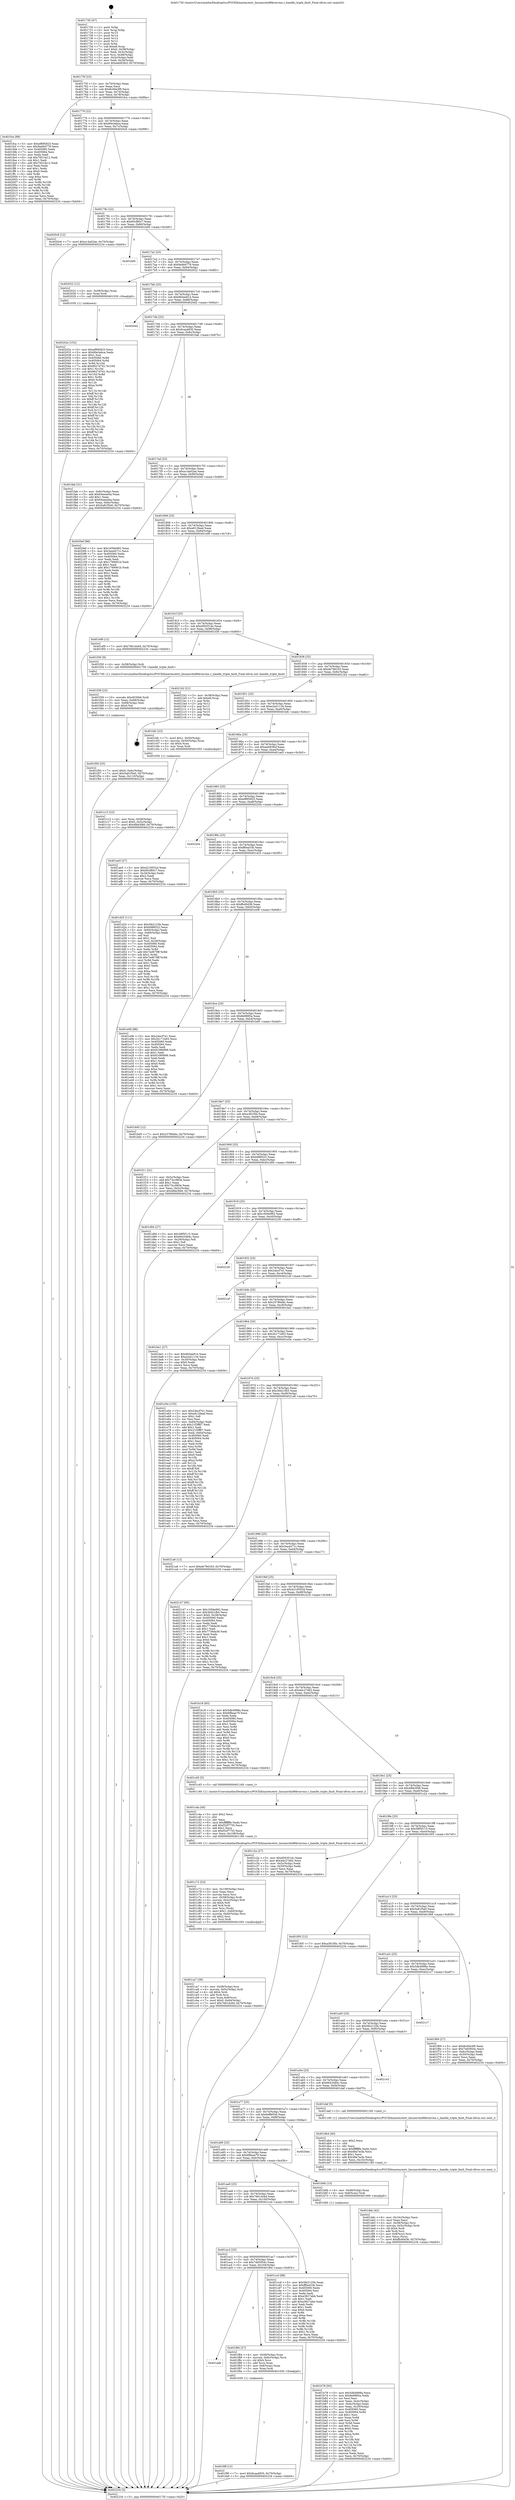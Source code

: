digraph "0x401730" {
  label = "0x401730 (/mnt/c/Users/mathe/Desktop/tcc/POCII/binaries/extr_linuxarchx86kvmvmx.c_handle_triple_fault_Final-ollvm.out::main(0))"
  labelloc = "t"
  node[shape=record]

  Entry [label="",width=0.3,height=0.3,shape=circle,fillcolor=black,style=filled]
  "0x40175f" [label="{
     0x40175f [23]\l
     | [instrs]\l
     &nbsp;&nbsp;0x40175f \<+3\>: mov -0x70(%rbp),%eax\l
     &nbsp;&nbsp;0x401762 \<+2\>: mov %eax,%ecx\l
     &nbsp;&nbsp;0x401764 \<+6\>: sub $0x8c00e3f9,%ecx\l
     &nbsp;&nbsp;0x40176a \<+3\>: mov %eax,-0x74(%rbp)\l
     &nbsp;&nbsp;0x40176d \<+3\>: mov %ecx,-0x78(%rbp)\l
     &nbsp;&nbsp;0x401770 \<+6\>: je 0000000000401fca \<main+0x89a\>\l
  }"]
  "0x401fca" [label="{
     0x401fca [88]\l
     | [instrs]\l
     &nbsp;&nbsp;0x401fca \<+5\>: mov $0xef895825,%eax\l
     &nbsp;&nbsp;0x401fcf \<+5\>: mov $0x9a46d779,%ecx\l
     &nbsp;&nbsp;0x401fd4 \<+7\>: mov 0x405060,%edx\l
     &nbsp;&nbsp;0x401fdb \<+7\>: mov 0x405064,%esi\l
     &nbsp;&nbsp;0x401fe2 \<+2\>: mov %edx,%edi\l
     &nbsp;&nbsp;0x401fe4 \<+6\>: sub $0x7651fa12,%edi\l
     &nbsp;&nbsp;0x401fea \<+3\>: sub $0x1,%edi\l
     &nbsp;&nbsp;0x401fed \<+6\>: add $0x7651fa12,%edi\l
     &nbsp;&nbsp;0x401ff3 \<+3\>: imul %edi,%edx\l
     &nbsp;&nbsp;0x401ff6 \<+3\>: and $0x1,%edx\l
     &nbsp;&nbsp;0x401ff9 \<+3\>: cmp $0x0,%edx\l
     &nbsp;&nbsp;0x401ffc \<+4\>: sete %r8b\l
     &nbsp;&nbsp;0x402000 \<+3\>: cmp $0xa,%esi\l
     &nbsp;&nbsp;0x402003 \<+4\>: setl %r9b\l
     &nbsp;&nbsp;0x402007 \<+3\>: mov %r8b,%r10b\l
     &nbsp;&nbsp;0x40200a \<+3\>: and %r9b,%r10b\l
     &nbsp;&nbsp;0x40200d \<+3\>: xor %r9b,%r8b\l
     &nbsp;&nbsp;0x402010 \<+3\>: or %r8b,%r10b\l
     &nbsp;&nbsp;0x402013 \<+4\>: test $0x1,%r10b\l
     &nbsp;&nbsp;0x402017 \<+3\>: cmovne %ecx,%eax\l
     &nbsp;&nbsp;0x40201a \<+3\>: mov %eax,-0x70(%rbp)\l
     &nbsp;&nbsp;0x40201d \<+5\>: jmp 0000000000402234 \<main+0xb04\>\l
  }"]
  "0x401776" [label="{
     0x401776 [22]\l
     | [instrs]\l
     &nbsp;&nbsp;0x401776 \<+5\>: jmp 000000000040177b \<main+0x4b\>\l
     &nbsp;&nbsp;0x40177b \<+3\>: mov -0x74(%rbp),%eax\l
     &nbsp;&nbsp;0x40177e \<+5\>: sub $0x90e3ebca,%eax\l
     &nbsp;&nbsp;0x401783 \<+3\>: mov %eax,-0x7c(%rbp)\l
     &nbsp;&nbsp;0x401786 \<+6\>: je 00000000004020c6 \<main+0x996\>\l
  }"]
  Exit [label="",width=0.3,height=0.3,shape=circle,fillcolor=black,style=filled,peripheries=2]
  "0x4020c6" [label="{
     0x4020c6 [12]\l
     | [instrs]\l
     &nbsp;&nbsp;0x4020c6 \<+7\>: movl $0xa14a02ae,-0x70(%rbp)\l
     &nbsp;&nbsp;0x4020cd \<+5\>: jmp 0000000000402234 \<main+0xb04\>\l
  }"]
  "0x40178c" [label="{
     0x40178c [22]\l
     | [instrs]\l
     &nbsp;&nbsp;0x40178c \<+5\>: jmp 0000000000401791 \<main+0x61\>\l
     &nbsp;&nbsp;0x401791 \<+3\>: mov -0x74(%rbp),%eax\l
     &nbsp;&nbsp;0x401794 \<+5\>: sub $0x95cf80c7,%eax\l
     &nbsp;&nbsp;0x401799 \<+3\>: mov %eax,-0x80(%rbp)\l
     &nbsp;&nbsp;0x40179c \<+6\>: je 0000000000401b00 \<main+0x3d0\>\l
  }"]
  "0x40202e" [label="{
     0x40202e [152]\l
     | [instrs]\l
     &nbsp;&nbsp;0x40202e \<+5\>: mov $0xef895825,%ecx\l
     &nbsp;&nbsp;0x402033 \<+5\>: mov $0x90e3ebca,%edx\l
     &nbsp;&nbsp;0x402038 \<+3\>: mov $0x1,%sil\l
     &nbsp;&nbsp;0x40203b \<+8\>: mov 0x405060,%r8d\l
     &nbsp;&nbsp;0x402043 \<+8\>: mov 0x405064,%r9d\l
     &nbsp;&nbsp;0x40204b \<+3\>: mov %r8d,%r10d\l
     &nbsp;&nbsp;0x40204e \<+7\>: add $0x9627d7d1,%r10d\l
     &nbsp;&nbsp;0x402055 \<+4\>: sub $0x1,%r10d\l
     &nbsp;&nbsp;0x402059 \<+7\>: sub $0x9627d7d1,%r10d\l
     &nbsp;&nbsp;0x402060 \<+4\>: imul %r10d,%r8d\l
     &nbsp;&nbsp;0x402064 \<+4\>: and $0x1,%r8d\l
     &nbsp;&nbsp;0x402068 \<+4\>: cmp $0x0,%r8d\l
     &nbsp;&nbsp;0x40206c \<+4\>: sete %r11b\l
     &nbsp;&nbsp;0x402070 \<+4\>: cmp $0xa,%r9d\l
     &nbsp;&nbsp;0x402074 \<+3\>: setl %bl\l
     &nbsp;&nbsp;0x402077 \<+3\>: mov %r11b,%r14b\l
     &nbsp;&nbsp;0x40207a \<+4\>: xor $0xff,%r14b\l
     &nbsp;&nbsp;0x40207e \<+3\>: mov %bl,%r15b\l
     &nbsp;&nbsp;0x402081 \<+4\>: xor $0xff,%r15b\l
     &nbsp;&nbsp;0x402085 \<+4\>: xor $0x1,%sil\l
     &nbsp;&nbsp;0x402089 \<+3\>: mov %r14b,%r12b\l
     &nbsp;&nbsp;0x40208c \<+4\>: and $0xff,%r12b\l
     &nbsp;&nbsp;0x402090 \<+3\>: and %sil,%r11b\l
     &nbsp;&nbsp;0x402093 \<+3\>: mov %r15b,%r13b\l
     &nbsp;&nbsp;0x402096 \<+4\>: and $0xff,%r13b\l
     &nbsp;&nbsp;0x40209a \<+3\>: and %sil,%bl\l
     &nbsp;&nbsp;0x40209d \<+3\>: or %r11b,%r12b\l
     &nbsp;&nbsp;0x4020a0 \<+3\>: or %bl,%r13b\l
     &nbsp;&nbsp;0x4020a3 \<+3\>: xor %r13b,%r12b\l
     &nbsp;&nbsp;0x4020a6 \<+3\>: or %r15b,%r14b\l
     &nbsp;&nbsp;0x4020a9 \<+4\>: xor $0xff,%r14b\l
     &nbsp;&nbsp;0x4020ad \<+4\>: or $0x1,%sil\l
     &nbsp;&nbsp;0x4020b1 \<+3\>: and %sil,%r14b\l
     &nbsp;&nbsp;0x4020b4 \<+3\>: or %r14b,%r12b\l
     &nbsp;&nbsp;0x4020b7 \<+4\>: test $0x1,%r12b\l
     &nbsp;&nbsp;0x4020bb \<+3\>: cmovne %edx,%ecx\l
     &nbsp;&nbsp;0x4020be \<+3\>: mov %ecx,-0x70(%rbp)\l
     &nbsp;&nbsp;0x4020c1 \<+5\>: jmp 0000000000402234 \<main+0xb04\>\l
  }"]
  "0x401b00" [label="{
     0x401b00\l
  }", style=dashed]
  "0x4017a2" [label="{
     0x4017a2 [25]\l
     | [instrs]\l
     &nbsp;&nbsp;0x4017a2 \<+5\>: jmp 00000000004017a7 \<main+0x77\>\l
     &nbsp;&nbsp;0x4017a7 \<+3\>: mov -0x74(%rbp),%eax\l
     &nbsp;&nbsp;0x4017aa \<+5\>: sub $0x9a46d779,%eax\l
     &nbsp;&nbsp;0x4017af \<+6\>: mov %eax,-0x84(%rbp)\l
     &nbsp;&nbsp;0x4017b5 \<+6\>: je 0000000000402022 \<main+0x8f2\>\l
  }"]
  "0x401f9f" [label="{
     0x401f9f [12]\l
     | [instrs]\l
     &nbsp;&nbsp;0x401f9f \<+7\>: movl $0x9caa4830,-0x70(%rbp)\l
     &nbsp;&nbsp;0x401fa6 \<+5\>: jmp 0000000000402234 \<main+0xb04\>\l
  }"]
  "0x402022" [label="{
     0x402022 [12]\l
     | [instrs]\l
     &nbsp;&nbsp;0x402022 \<+4\>: mov -0x58(%rbp),%rax\l
     &nbsp;&nbsp;0x402026 \<+3\>: mov %rax,%rdi\l
     &nbsp;&nbsp;0x402029 \<+5\>: call 0000000000401030 \<free@plt\>\l
     | [calls]\l
     &nbsp;&nbsp;0x401030 \{1\} (unknown)\l
  }"]
  "0x4017bb" [label="{
     0x4017bb [25]\l
     | [instrs]\l
     &nbsp;&nbsp;0x4017bb \<+5\>: jmp 00000000004017c0 \<main+0x90\>\l
     &nbsp;&nbsp;0x4017c0 \<+3\>: mov -0x74(%rbp),%eax\l
     &nbsp;&nbsp;0x4017c3 \<+5\>: sub $0x9b5ee914,%eax\l
     &nbsp;&nbsp;0x4017c8 \<+6\>: mov %eax,-0x88(%rbp)\l
     &nbsp;&nbsp;0x4017ce \<+6\>: je 00000000004020d2 \<main+0x9a2\>\l
  }"]
  "0x401adb" [label="{
     0x401adb\l
  }", style=dashed]
  "0x4020d2" [label="{
     0x4020d2\l
  }", style=dashed]
  "0x4017d4" [label="{
     0x4017d4 [25]\l
     | [instrs]\l
     &nbsp;&nbsp;0x4017d4 \<+5\>: jmp 00000000004017d9 \<main+0xa9\>\l
     &nbsp;&nbsp;0x4017d9 \<+3\>: mov -0x74(%rbp),%eax\l
     &nbsp;&nbsp;0x4017dc \<+5\>: sub $0x9caa4830,%eax\l
     &nbsp;&nbsp;0x4017e1 \<+6\>: mov %eax,-0x8c(%rbp)\l
     &nbsp;&nbsp;0x4017e7 \<+6\>: je 0000000000401fab \<main+0x87b\>\l
  }"]
  "0x401f84" [label="{
     0x401f84 [27]\l
     | [instrs]\l
     &nbsp;&nbsp;0x401f84 \<+4\>: mov -0x58(%rbp),%rax\l
     &nbsp;&nbsp;0x401f88 \<+4\>: movslq -0x6c(%rbp),%rcx\l
     &nbsp;&nbsp;0x401f8c \<+4\>: shl $0x4,%rcx\l
     &nbsp;&nbsp;0x401f90 \<+3\>: add %rcx,%rax\l
     &nbsp;&nbsp;0x401f93 \<+4\>: mov 0x8(%rax),%rax\l
     &nbsp;&nbsp;0x401f97 \<+3\>: mov %rax,%rdi\l
     &nbsp;&nbsp;0x401f9a \<+5\>: call 0000000000401030 \<free@plt\>\l
     | [calls]\l
     &nbsp;&nbsp;0x401030 \{1\} (unknown)\l
  }"]
  "0x401fab" [label="{
     0x401fab [31]\l
     | [instrs]\l
     &nbsp;&nbsp;0x401fab \<+3\>: mov -0x6c(%rbp),%eax\l
     &nbsp;&nbsp;0x401fae \<+5\>: add $0x64eead4a,%eax\l
     &nbsp;&nbsp;0x401fb3 \<+3\>: add $0x1,%eax\l
     &nbsp;&nbsp;0x401fb6 \<+5\>: sub $0x64eead4a,%eax\l
     &nbsp;&nbsp;0x401fbb \<+3\>: mov %eax,-0x6c(%rbp)\l
     &nbsp;&nbsp;0x401fbe \<+7\>: movl $0x5a81f5e0,-0x70(%rbp)\l
     &nbsp;&nbsp;0x401fc5 \<+5\>: jmp 0000000000402234 \<main+0xb04\>\l
  }"]
  "0x4017ed" [label="{
     0x4017ed [25]\l
     | [instrs]\l
     &nbsp;&nbsp;0x4017ed \<+5\>: jmp 00000000004017f2 \<main+0xc2\>\l
     &nbsp;&nbsp;0x4017f2 \<+3\>: mov -0x74(%rbp),%eax\l
     &nbsp;&nbsp;0x4017f5 \<+5\>: sub $0xa14a02ae,%eax\l
     &nbsp;&nbsp;0x4017fa \<+6\>: mov %eax,-0x90(%rbp)\l
     &nbsp;&nbsp;0x401800 \<+6\>: je 00000000004020ef \<main+0x9bf\>\l
  }"]
  "0x401f50" [label="{
     0x401f50 [25]\l
     | [instrs]\l
     &nbsp;&nbsp;0x401f50 \<+7\>: movl $0x0,-0x6c(%rbp)\l
     &nbsp;&nbsp;0x401f57 \<+7\>: movl $0x5a81f5e0,-0x70(%rbp)\l
     &nbsp;&nbsp;0x401f5e \<+6\>: mov %eax,-0x110(%rbp)\l
     &nbsp;&nbsp;0x401f64 \<+5\>: jmp 0000000000402234 \<main+0xb04\>\l
  }"]
  "0x4020ef" [label="{
     0x4020ef [88]\l
     | [instrs]\l
     &nbsp;&nbsp;0x4020ef \<+5\>: mov $0x1656e992,%eax\l
     &nbsp;&nbsp;0x4020f4 \<+5\>: mov $0x3ea4471c,%ecx\l
     &nbsp;&nbsp;0x4020f9 \<+7\>: mov 0x405060,%edx\l
     &nbsp;&nbsp;0x402100 \<+7\>: mov 0x405064,%esi\l
     &nbsp;&nbsp;0x402107 \<+2\>: mov %edx,%edi\l
     &nbsp;&nbsp;0x402109 \<+6\>: sub $0x1799061b,%edi\l
     &nbsp;&nbsp;0x40210f \<+3\>: sub $0x1,%edi\l
     &nbsp;&nbsp;0x402112 \<+6\>: add $0x1799061b,%edi\l
     &nbsp;&nbsp;0x402118 \<+3\>: imul %edi,%edx\l
     &nbsp;&nbsp;0x40211b \<+3\>: and $0x1,%edx\l
     &nbsp;&nbsp;0x40211e \<+3\>: cmp $0x0,%edx\l
     &nbsp;&nbsp;0x402121 \<+4\>: sete %r8b\l
     &nbsp;&nbsp;0x402125 \<+3\>: cmp $0xa,%esi\l
     &nbsp;&nbsp;0x402128 \<+4\>: setl %r9b\l
     &nbsp;&nbsp;0x40212c \<+3\>: mov %r8b,%r10b\l
     &nbsp;&nbsp;0x40212f \<+3\>: and %r9b,%r10b\l
     &nbsp;&nbsp;0x402132 \<+3\>: xor %r9b,%r8b\l
     &nbsp;&nbsp;0x402135 \<+3\>: or %r8b,%r10b\l
     &nbsp;&nbsp;0x402138 \<+4\>: test $0x1,%r10b\l
     &nbsp;&nbsp;0x40213c \<+3\>: cmovne %ecx,%eax\l
     &nbsp;&nbsp;0x40213f \<+3\>: mov %eax,-0x70(%rbp)\l
     &nbsp;&nbsp;0x402142 \<+5\>: jmp 0000000000402234 \<main+0xb04\>\l
  }"]
  "0x401806" [label="{
     0x401806 [25]\l
     | [instrs]\l
     &nbsp;&nbsp;0x401806 \<+5\>: jmp 000000000040180b \<main+0xdb\>\l
     &nbsp;&nbsp;0x40180b \<+3\>: mov -0x74(%rbp),%eax\l
     &nbsp;&nbsp;0x40180e \<+5\>: sub $0xa912fead,%eax\l
     &nbsp;&nbsp;0x401813 \<+6\>: mov %eax,-0x94(%rbp)\l
     &nbsp;&nbsp;0x401819 \<+6\>: je 0000000000401ef9 \<main+0x7c9\>\l
  }"]
  "0x401f39" [label="{
     0x401f39 [23]\l
     | [instrs]\l
     &nbsp;&nbsp;0x401f39 \<+10\>: movabs $0x4030b6,%rdi\l
     &nbsp;&nbsp;0x401f43 \<+3\>: mov %eax,-0x68(%rbp)\l
     &nbsp;&nbsp;0x401f46 \<+3\>: mov -0x68(%rbp),%esi\l
     &nbsp;&nbsp;0x401f49 \<+2\>: mov $0x0,%al\l
     &nbsp;&nbsp;0x401f4b \<+5\>: call 0000000000401040 \<printf@plt\>\l
     | [calls]\l
     &nbsp;&nbsp;0x401040 \{1\} (unknown)\l
  }"]
  "0x401ef9" [label="{
     0x401ef9 [12]\l
     | [instrs]\l
     &nbsp;&nbsp;0x401ef9 \<+7\>: movl $0x7661dc6d,-0x70(%rbp)\l
     &nbsp;&nbsp;0x401f00 \<+5\>: jmp 0000000000402234 \<main+0xb04\>\l
  }"]
  "0x40181f" [label="{
     0x40181f [25]\l
     | [instrs]\l
     &nbsp;&nbsp;0x40181f \<+5\>: jmp 0000000000401824 \<main+0xf4\>\l
     &nbsp;&nbsp;0x401824 \<+3\>: mov -0x74(%rbp),%eax\l
     &nbsp;&nbsp;0x401827 \<+5\>: sub $0xd56351dc,%eax\l
     &nbsp;&nbsp;0x40182c \<+6\>: mov %eax,-0x98(%rbp)\l
     &nbsp;&nbsp;0x401832 \<+6\>: je 0000000000401f30 \<main+0x800\>\l
  }"]
  "0x401ddc" [label="{
     0x401ddc [42]\l
     | [instrs]\l
     &nbsp;&nbsp;0x401ddc \<+6\>: mov -0x10c(%rbp),%ecx\l
     &nbsp;&nbsp;0x401de2 \<+3\>: imul %eax,%ecx\l
     &nbsp;&nbsp;0x401de5 \<+4\>: mov -0x58(%rbp),%rsi\l
     &nbsp;&nbsp;0x401de9 \<+4\>: movslq -0x5c(%rbp),%rdi\l
     &nbsp;&nbsp;0x401ded \<+4\>: shl $0x4,%rdi\l
     &nbsp;&nbsp;0x401df1 \<+3\>: add %rdi,%rsi\l
     &nbsp;&nbsp;0x401df4 \<+4\>: mov 0x8(%rsi),%rsi\l
     &nbsp;&nbsp;0x401df8 \<+2\>: mov %ecx,(%rsi)\l
     &nbsp;&nbsp;0x401dfa \<+7\>: movl $0xffcd0d36,-0x70(%rbp)\l
     &nbsp;&nbsp;0x401e01 \<+5\>: jmp 0000000000402234 \<main+0xb04\>\l
  }"]
  "0x401f30" [label="{
     0x401f30 [9]\l
     | [instrs]\l
     &nbsp;&nbsp;0x401f30 \<+4\>: mov -0x58(%rbp),%rdi\l
     &nbsp;&nbsp;0x401f34 \<+5\>: call 0000000000401700 \<handle_triple_fault\>\l
     | [calls]\l
     &nbsp;&nbsp;0x401700 \{1\} (/mnt/c/Users/mathe/Desktop/tcc/POCII/binaries/extr_linuxarchx86kvmvmx.c_handle_triple_fault_Final-ollvm.out::handle_triple_fault)\l
  }"]
  "0x401838" [label="{
     0x401838 [25]\l
     | [instrs]\l
     &nbsp;&nbsp;0x401838 \<+5\>: jmp 000000000040183d \<main+0x10d\>\l
     &nbsp;&nbsp;0x40183d \<+3\>: mov -0x74(%rbp),%eax\l
     &nbsp;&nbsp;0x401840 \<+5\>: sub $0xde79d163,%eax\l
     &nbsp;&nbsp;0x401845 \<+6\>: mov %eax,-0x9c(%rbp)\l
     &nbsp;&nbsp;0x40184b \<+6\>: je 00000000004021b2 \<main+0xa82\>\l
  }"]
  "0x401db4" [label="{
     0x401db4 [40]\l
     | [instrs]\l
     &nbsp;&nbsp;0x401db4 \<+5\>: mov $0x2,%ecx\l
     &nbsp;&nbsp;0x401db9 \<+1\>: cltd\l
     &nbsp;&nbsp;0x401dba \<+2\>: idiv %ecx\l
     &nbsp;&nbsp;0x401dbc \<+6\>: imul $0xfffffffe,%edx,%ecx\l
     &nbsp;&nbsp;0x401dc2 \<+6\>: sub $0x48a7ecfa,%ecx\l
     &nbsp;&nbsp;0x401dc8 \<+3\>: add $0x1,%ecx\l
     &nbsp;&nbsp;0x401dcb \<+6\>: add $0x48a7ecfa,%ecx\l
     &nbsp;&nbsp;0x401dd1 \<+6\>: mov %ecx,-0x10c(%rbp)\l
     &nbsp;&nbsp;0x401dd7 \<+5\>: call 0000000000401160 \<next_i\>\l
     | [calls]\l
     &nbsp;&nbsp;0x401160 \{1\} (/mnt/c/Users/mathe/Desktop/tcc/POCII/binaries/extr_linuxarchx86kvmvmx.c_handle_triple_fault_Final-ollvm.out::next_i)\l
  }"]
  "0x4021b2" [label="{
     0x4021b2 [21]\l
     | [instrs]\l
     &nbsp;&nbsp;0x4021b2 \<+3\>: mov -0x38(%rbp),%eax\l
     &nbsp;&nbsp;0x4021b5 \<+7\>: add $0xe8,%rsp\l
     &nbsp;&nbsp;0x4021bc \<+1\>: pop %rbx\l
     &nbsp;&nbsp;0x4021bd \<+2\>: pop %r12\l
     &nbsp;&nbsp;0x4021bf \<+2\>: pop %r13\l
     &nbsp;&nbsp;0x4021c1 \<+2\>: pop %r14\l
     &nbsp;&nbsp;0x4021c3 \<+2\>: pop %r15\l
     &nbsp;&nbsp;0x4021c5 \<+1\>: pop %rbp\l
     &nbsp;&nbsp;0x4021c6 \<+1\>: ret\l
  }"]
  "0x401851" [label="{
     0x401851 [25]\l
     | [instrs]\l
     &nbsp;&nbsp;0x401851 \<+5\>: jmp 0000000000401856 \<main+0x126\>\l
     &nbsp;&nbsp;0x401856 \<+3\>: mov -0x74(%rbp),%eax\l
     &nbsp;&nbsp;0x401859 \<+5\>: sub $0xe2a51134,%eax\l
     &nbsp;&nbsp;0x40185e \<+6\>: mov %eax,-0xa0(%rbp)\l
     &nbsp;&nbsp;0x401864 \<+6\>: je 0000000000401bfc \<main+0x4cc\>\l
  }"]
  "0x401ac2" [label="{
     0x401ac2 [25]\l
     | [instrs]\l
     &nbsp;&nbsp;0x401ac2 \<+5\>: jmp 0000000000401ac7 \<main+0x397\>\l
     &nbsp;&nbsp;0x401ac7 \<+3\>: mov -0x74(%rbp),%eax\l
     &nbsp;&nbsp;0x401aca \<+5\>: sub $0x7dd5954c,%eax\l
     &nbsp;&nbsp;0x401acf \<+6\>: mov %eax,-0x104(%rbp)\l
     &nbsp;&nbsp;0x401ad5 \<+6\>: je 0000000000401f84 \<main+0x854\>\l
  }"]
  "0x401bfc" [label="{
     0x401bfc [23]\l
     | [instrs]\l
     &nbsp;&nbsp;0x401bfc \<+7\>: movl $0x1,-0x50(%rbp)\l
     &nbsp;&nbsp;0x401c03 \<+4\>: movslq -0x50(%rbp),%rax\l
     &nbsp;&nbsp;0x401c07 \<+4\>: shl $0x4,%rax\l
     &nbsp;&nbsp;0x401c0b \<+3\>: mov %rax,%rdi\l
     &nbsp;&nbsp;0x401c0e \<+5\>: call 0000000000401050 \<malloc@plt\>\l
     | [calls]\l
     &nbsp;&nbsp;0x401050 \{1\} (unknown)\l
  }"]
  "0x40186a" [label="{
     0x40186a [25]\l
     | [instrs]\l
     &nbsp;&nbsp;0x40186a \<+5\>: jmp 000000000040186f \<main+0x13f\>\l
     &nbsp;&nbsp;0x40186f \<+3\>: mov -0x74(%rbp),%eax\l
     &nbsp;&nbsp;0x401872 \<+5\>: sub $0xeeb839cf,%eax\l
     &nbsp;&nbsp;0x401877 \<+6\>: mov %eax,-0xa4(%rbp)\l
     &nbsp;&nbsp;0x40187d \<+6\>: je 0000000000401ae5 \<main+0x3b5\>\l
  }"]
  "0x401ccd" [label="{
     0x401ccd [88]\l
     | [instrs]\l
     &nbsp;&nbsp;0x401ccd \<+5\>: mov $0x5fe2125b,%eax\l
     &nbsp;&nbsp;0x401cd2 \<+5\>: mov $0xff0ea53b,%ecx\l
     &nbsp;&nbsp;0x401cd7 \<+7\>: mov 0x405060,%edx\l
     &nbsp;&nbsp;0x401cde \<+7\>: mov 0x405064,%esi\l
     &nbsp;&nbsp;0x401ce5 \<+2\>: mov %edx,%edi\l
     &nbsp;&nbsp;0x401ce7 \<+6\>: sub $0xe3827abb,%edi\l
     &nbsp;&nbsp;0x401ced \<+3\>: sub $0x1,%edi\l
     &nbsp;&nbsp;0x401cf0 \<+6\>: add $0xe3827abb,%edi\l
     &nbsp;&nbsp;0x401cf6 \<+3\>: imul %edi,%edx\l
     &nbsp;&nbsp;0x401cf9 \<+3\>: and $0x1,%edx\l
     &nbsp;&nbsp;0x401cfc \<+3\>: cmp $0x0,%edx\l
     &nbsp;&nbsp;0x401cff \<+4\>: sete %r8b\l
     &nbsp;&nbsp;0x401d03 \<+3\>: cmp $0xa,%esi\l
     &nbsp;&nbsp;0x401d06 \<+4\>: setl %r9b\l
     &nbsp;&nbsp;0x401d0a \<+3\>: mov %r8b,%r10b\l
     &nbsp;&nbsp;0x401d0d \<+3\>: and %r9b,%r10b\l
     &nbsp;&nbsp;0x401d10 \<+3\>: xor %r9b,%r8b\l
     &nbsp;&nbsp;0x401d13 \<+3\>: or %r8b,%r10b\l
     &nbsp;&nbsp;0x401d16 \<+4\>: test $0x1,%r10b\l
     &nbsp;&nbsp;0x401d1a \<+3\>: cmovne %ecx,%eax\l
     &nbsp;&nbsp;0x401d1d \<+3\>: mov %eax,-0x70(%rbp)\l
     &nbsp;&nbsp;0x401d20 \<+5\>: jmp 0000000000402234 \<main+0xb04\>\l
  }"]
  "0x401ae5" [label="{
     0x401ae5 [27]\l
     | [instrs]\l
     &nbsp;&nbsp;0x401ae5 \<+5\>: mov $0x4219552d,%eax\l
     &nbsp;&nbsp;0x401aea \<+5\>: mov $0x95cf80c7,%ecx\l
     &nbsp;&nbsp;0x401aef \<+3\>: mov -0x34(%rbp),%edx\l
     &nbsp;&nbsp;0x401af2 \<+3\>: cmp $0x2,%edx\l
     &nbsp;&nbsp;0x401af5 \<+3\>: cmovne %ecx,%eax\l
     &nbsp;&nbsp;0x401af8 \<+3\>: mov %eax,-0x70(%rbp)\l
     &nbsp;&nbsp;0x401afb \<+5\>: jmp 0000000000402234 \<main+0xb04\>\l
  }"]
  "0x401883" [label="{
     0x401883 [25]\l
     | [instrs]\l
     &nbsp;&nbsp;0x401883 \<+5\>: jmp 0000000000401888 \<main+0x158\>\l
     &nbsp;&nbsp;0x401888 \<+3\>: mov -0x74(%rbp),%eax\l
     &nbsp;&nbsp;0x40188b \<+5\>: sub $0xef895825,%eax\l
     &nbsp;&nbsp;0x401890 \<+6\>: mov %eax,-0xa8(%rbp)\l
     &nbsp;&nbsp;0x401896 \<+6\>: je 000000000040220e \<main+0xade\>\l
  }"]
  "0x402234" [label="{
     0x402234 [5]\l
     | [instrs]\l
     &nbsp;&nbsp;0x402234 \<+5\>: jmp 000000000040175f \<main+0x2f\>\l
  }"]
  "0x401730" [label="{
     0x401730 [47]\l
     | [instrs]\l
     &nbsp;&nbsp;0x401730 \<+1\>: push %rbp\l
     &nbsp;&nbsp;0x401731 \<+3\>: mov %rsp,%rbp\l
     &nbsp;&nbsp;0x401734 \<+2\>: push %r15\l
     &nbsp;&nbsp;0x401736 \<+2\>: push %r14\l
     &nbsp;&nbsp;0x401738 \<+2\>: push %r13\l
     &nbsp;&nbsp;0x40173a \<+2\>: push %r12\l
     &nbsp;&nbsp;0x40173c \<+1\>: push %rbx\l
     &nbsp;&nbsp;0x40173d \<+7\>: sub $0xe8,%rsp\l
     &nbsp;&nbsp;0x401744 \<+7\>: movl $0x0,-0x38(%rbp)\l
     &nbsp;&nbsp;0x40174b \<+3\>: mov %edi,-0x3c(%rbp)\l
     &nbsp;&nbsp;0x40174e \<+4\>: mov %rsi,-0x48(%rbp)\l
     &nbsp;&nbsp;0x401752 \<+3\>: mov -0x3c(%rbp),%edi\l
     &nbsp;&nbsp;0x401755 \<+3\>: mov %edi,-0x34(%rbp)\l
     &nbsp;&nbsp;0x401758 \<+7\>: movl $0xeeb839cf,-0x70(%rbp)\l
  }"]
  "0x401ca7" [label="{
     0x401ca7 [38]\l
     | [instrs]\l
     &nbsp;&nbsp;0x401ca7 \<+4\>: mov -0x58(%rbp),%rsi\l
     &nbsp;&nbsp;0x401cab \<+4\>: movslq -0x5c(%rbp),%rdi\l
     &nbsp;&nbsp;0x401caf \<+4\>: shl $0x4,%rdi\l
     &nbsp;&nbsp;0x401cb3 \<+3\>: add %rdi,%rsi\l
     &nbsp;&nbsp;0x401cb6 \<+4\>: mov %rax,0x8(%rsi)\l
     &nbsp;&nbsp;0x401cba \<+7\>: movl $0x0,-0x64(%rbp)\l
     &nbsp;&nbsp;0x401cc1 \<+7\>: movl $0x7661dc6d,-0x70(%rbp)\l
     &nbsp;&nbsp;0x401cc8 \<+5\>: jmp 0000000000402234 \<main+0xb04\>\l
  }"]
  "0x40220e" [label="{
     0x40220e\l
  }", style=dashed]
  "0x40189c" [label="{
     0x40189c [25]\l
     | [instrs]\l
     &nbsp;&nbsp;0x40189c \<+5\>: jmp 00000000004018a1 \<main+0x171\>\l
     &nbsp;&nbsp;0x4018a1 \<+3\>: mov -0x74(%rbp),%eax\l
     &nbsp;&nbsp;0x4018a4 \<+5\>: sub $0xff0ea53b,%eax\l
     &nbsp;&nbsp;0x4018a9 \<+6\>: mov %eax,-0xac(%rbp)\l
     &nbsp;&nbsp;0x4018af \<+6\>: je 0000000000401d25 \<main+0x5f5\>\l
  }"]
  "0x401c72" [label="{
     0x401c72 [53]\l
     | [instrs]\l
     &nbsp;&nbsp;0x401c72 \<+6\>: mov -0x108(%rbp),%ecx\l
     &nbsp;&nbsp;0x401c78 \<+3\>: imul %eax,%ecx\l
     &nbsp;&nbsp;0x401c7b \<+3\>: movslq %ecx,%rsi\l
     &nbsp;&nbsp;0x401c7e \<+4\>: mov -0x58(%rbp),%rdi\l
     &nbsp;&nbsp;0x401c82 \<+4\>: movslq -0x5c(%rbp),%r8\l
     &nbsp;&nbsp;0x401c86 \<+4\>: shl $0x4,%r8\l
     &nbsp;&nbsp;0x401c8a \<+3\>: add %r8,%rdi\l
     &nbsp;&nbsp;0x401c8d \<+3\>: mov %rsi,(%rdi)\l
     &nbsp;&nbsp;0x401c90 \<+7\>: movl $0x1,-0x60(%rbp)\l
     &nbsp;&nbsp;0x401c97 \<+4\>: movslq -0x60(%rbp),%rsi\l
     &nbsp;&nbsp;0x401c9b \<+4\>: shl $0x2,%rsi\l
     &nbsp;&nbsp;0x401c9f \<+3\>: mov %rsi,%rdi\l
     &nbsp;&nbsp;0x401ca2 \<+5\>: call 0000000000401050 \<malloc@plt\>\l
     | [calls]\l
     &nbsp;&nbsp;0x401050 \{1\} (unknown)\l
  }"]
  "0x401d25" [label="{
     0x401d25 [111]\l
     | [instrs]\l
     &nbsp;&nbsp;0x401d25 \<+5\>: mov $0x5fe2125b,%eax\l
     &nbsp;&nbsp;0x401d2a \<+5\>: mov $0xb988522,%ecx\l
     &nbsp;&nbsp;0x401d2f \<+3\>: mov -0x64(%rbp),%edx\l
     &nbsp;&nbsp;0x401d32 \<+3\>: cmp -0x60(%rbp),%edx\l
     &nbsp;&nbsp;0x401d35 \<+4\>: setl %sil\l
     &nbsp;&nbsp;0x401d39 \<+4\>: and $0x1,%sil\l
     &nbsp;&nbsp;0x401d3d \<+4\>: mov %sil,-0x29(%rbp)\l
     &nbsp;&nbsp;0x401d41 \<+7\>: mov 0x405060,%edx\l
     &nbsp;&nbsp;0x401d48 \<+7\>: mov 0x405064,%edi\l
     &nbsp;&nbsp;0x401d4f \<+3\>: mov %edx,%r8d\l
     &nbsp;&nbsp;0x401d52 \<+7\>: add $0x7ed679ff,%r8d\l
     &nbsp;&nbsp;0x401d59 \<+4\>: sub $0x1,%r8d\l
     &nbsp;&nbsp;0x401d5d \<+7\>: sub $0x7ed679ff,%r8d\l
     &nbsp;&nbsp;0x401d64 \<+4\>: imul %r8d,%edx\l
     &nbsp;&nbsp;0x401d68 \<+3\>: and $0x1,%edx\l
     &nbsp;&nbsp;0x401d6b \<+3\>: cmp $0x0,%edx\l
     &nbsp;&nbsp;0x401d6e \<+4\>: sete %sil\l
     &nbsp;&nbsp;0x401d72 \<+3\>: cmp $0xa,%edi\l
     &nbsp;&nbsp;0x401d75 \<+4\>: setl %r9b\l
     &nbsp;&nbsp;0x401d79 \<+3\>: mov %sil,%r10b\l
     &nbsp;&nbsp;0x401d7c \<+3\>: and %r9b,%r10b\l
     &nbsp;&nbsp;0x401d7f \<+3\>: xor %r9b,%sil\l
     &nbsp;&nbsp;0x401d82 \<+3\>: or %sil,%r10b\l
     &nbsp;&nbsp;0x401d85 \<+4\>: test $0x1,%r10b\l
     &nbsp;&nbsp;0x401d89 \<+3\>: cmovne %ecx,%eax\l
     &nbsp;&nbsp;0x401d8c \<+3\>: mov %eax,-0x70(%rbp)\l
     &nbsp;&nbsp;0x401d8f \<+5\>: jmp 0000000000402234 \<main+0xb04\>\l
  }"]
  "0x4018b5" [label="{
     0x4018b5 [25]\l
     | [instrs]\l
     &nbsp;&nbsp;0x4018b5 \<+5\>: jmp 00000000004018ba \<main+0x18a\>\l
     &nbsp;&nbsp;0x4018ba \<+3\>: mov -0x74(%rbp),%eax\l
     &nbsp;&nbsp;0x4018bd \<+5\>: sub $0xffcd0d36,%eax\l
     &nbsp;&nbsp;0x4018c2 \<+6\>: mov %eax,-0xb0(%rbp)\l
     &nbsp;&nbsp;0x4018c8 \<+6\>: je 0000000000401e06 \<main+0x6d6\>\l
  }"]
  "0x401c4a" [label="{
     0x401c4a [40]\l
     | [instrs]\l
     &nbsp;&nbsp;0x401c4a \<+5\>: mov $0x2,%ecx\l
     &nbsp;&nbsp;0x401c4f \<+1\>: cltd\l
     &nbsp;&nbsp;0x401c50 \<+2\>: idiv %ecx\l
     &nbsp;&nbsp;0x401c52 \<+6\>: imul $0xfffffffe,%edx,%ecx\l
     &nbsp;&nbsp;0x401c58 \<+6\>: add $0xf32f7755,%ecx\l
     &nbsp;&nbsp;0x401c5e \<+3\>: add $0x1,%ecx\l
     &nbsp;&nbsp;0x401c61 \<+6\>: sub $0xf32f7755,%ecx\l
     &nbsp;&nbsp;0x401c67 \<+6\>: mov %ecx,-0x108(%rbp)\l
     &nbsp;&nbsp;0x401c6d \<+5\>: call 0000000000401160 \<next_i\>\l
     | [calls]\l
     &nbsp;&nbsp;0x401160 \{1\} (/mnt/c/Users/mathe/Desktop/tcc/POCII/binaries/extr_linuxarchx86kvmvmx.c_handle_triple_fault_Final-ollvm.out::next_i)\l
  }"]
  "0x401e06" [label="{
     0x401e06 [88]\l
     | [instrs]\l
     &nbsp;&nbsp;0x401e06 \<+5\>: mov $0x24ecf7e1,%eax\l
     &nbsp;&nbsp;0x401e0b \<+5\>: mov $0x2b171b63,%ecx\l
     &nbsp;&nbsp;0x401e10 \<+7\>: mov 0x405060,%edx\l
     &nbsp;&nbsp;0x401e17 \<+7\>: mov 0x405064,%esi\l
     &nbsp;&nbsp;0x401e1e \<+2\>: mov %edx,%edi\l
     &nbsp;&nbsp;0x401e20 \<+6\>: add $0x91080896,%edi\l
     &nbsp;&nbsp;0x401e26 \<+3\>: sub $0x1,%edi\l
     &nbsp;&nbsp;0x401e29 \<+6\>: sub $0x91080896,%edi\l
     &nbsp;&nbsp;0x401e2f \<+3\>: imul %edi,%edx\l
     &nbsp;&nbsp;0x401e32 \<+3\>: and $0x1,%edx\l
     &nbsp;&nbsp;0x401e35 \<+3\>: cmp $0x0,%edx\l
     &nbsp;&nbsp;0x401e38 \<+4\>: sete %r8b\l
     &nbsp;&nbsp;0x401e3c \<+3\>: cmp $0xa,%esi\l
     &nbsp;&nbsp;0x401e3f \<+4\>: setl %r9b\l
     &nbsp;&nbsp;0x401e43 \<+3\>: mov %r8b,%r10b\l
     &nbsp;&nbsp;0x401e46 \<+3\>: and %r9b,%r10b\l
     &nbsp;&nbsp;0x401e49 \<+3\>: xor %r9b,%r8b\l
     &nbsp;&nbsp;0x401e4c \<+3\>: or %r8b,%r10b\l
     &nbsp;&nbsp;0x401e4f \<+4\>: test $0x1,%r10b\l
     &nbsp;&nbsp;0x401e53 \<+3\>: cmovne %ecx,%eax\l
     &nbsp;&nbsp;0x401e56 \<+3\>: mov %eax,-0x70(%rbp)\l
     &nbsp;&nbsp;0x401e59 \<+5\>: jmp 0000000000402234 \<main+0xb04\>\l
  }"]
  "0x4018ce" [label="{
     0x4018ce [25]\l
     | [instrs]\l
     &nbsp;&nbsp;0x4018ce \<+5\>: jmp 00000000004018d3 \<main+0x1a3\>\l
     &nbsp;&nbsp;0x4018d3 \<+3\>: mov -0x74(%rbp),%eax\l
     &nbsp;&nbsp;0x4018d6 \<+5\>: sub $0x8e9885a,%eax\l
     &nbsp;&nbsp;0x4018db \<+6\>: mov %eax,-0xb4(%rbp)\l
     &nbsp;&nbsp;0x4018e1 \<+6\>: je 0000000000401bd5 \<main+0x4a5\>\l
  }"]
  "0x401c13" [label="{
     0x401c13 [23]\l
     | [instrs]\l
     &nbsp;&nbsp;0x401c13 \<+4\>: mov %rax,-0x58(%rbp)\l
     &nbsp;&nbsp;0x401c17 \<+7\>: movl $0x0,-0x5c(%rbp)\l
     &nbsp;&nbsp;0x401c1e \<+7\>: movl $0x4fbb3f46,-0x70(%rbp)\l
     &nbsp;&nbsp;0x401c25 \<+5\>: jmp 0000000000402234 \<main+0xb04\>\l
  }"]
  "0x401bd5" [label="{
     0x401bd5 [12]\l
     | [instrs]\l
     &nbsp;&nbsp;0x401bd5 \<+7\>: movl $0x25786ddc,-0x70(%rbp)\l
     &nbsp;&nbsp;0x401bdc \<+5\>: jmp 0000000000402234 \<main+0xb04\>\l
  }"]
  "0x4018e7" [label="{
     0x4018e7 [25]\l
     | [instrs]\l
     &nbsp;&nbsp;0x4018e7 \<+5\>: jmp 00000000004018ec \<main+0x1bc\>\l
     &nbsp;&nbsp;0x4018ec \<+3\>: mov -0x74(%rbp),%eax\l
     &nbsp;&nbsp;0x4018ef \<+5\>: sub $0xa381f5b,%eax\l
     &nbsp;&nbsp;0x4018f4 \<+6\>: mov %eax,-0xb8(%rbp)\l
     &nbsp;&nbsp;0x4018fa \<+6\>: je 0000000000401f11 \<main+0x7e1\>\l
  }"]
  "0x401b78" [label="{
     0x401b78 [93]\l
     | [instrs]\l
     &nbsp;&nbsp;0x401b78 \<+5\>: mov $0x5db4998a,%ecx\l
     &nbsp;&nbsp;0x401b7d \<+5\>: mov $0x8e9885a,%edx\l
     &nbsp;&nbsp;0x401b82 \<+2\>: xor %esi,%esi\l
     &nbsp;&nbsp;0x401b84 \<+3\>: mov %eax,-0x4c(%rbp)\l
     &nbsp;&nbsp;0x401b87 \<+3\>: mov -0x4c(%rbp),%eax\l
     &nbsp;&nbsp;0x401b8a \<+3\>: mov %eax,-0x30(%rbp)\l
     &nbsp;&nbsp;0x401b8d \<+7\>: mov 0x405060,%eax\l
     &nbsp;&nbsp;0x401b94 \<+8\>: mov 0x405064,%r8d\l
     &nbsp;&nbsp;0x401b9c \<+3\>: sub $0x1,%esi\l
     &nbsp;&nbsp;0x401b9f \<+3\>: mov %eax,%r9d\l
     &nbsp;&nbsp;0x401ba2 \<+3\>: add %esi,%r9d\l
     &nbsp;&nbsp;0x401ba5 \<+4\>: imul %r9d,%eax\l
     &nbsp;&nbsp;0x401ba9 \<+3\>: and $0x1,%eax\l
     &nbsp;&nbsp;0x401bac \<+3\>: cmp $0x0,%eax\l
     &nbsp;&nbsp;0x401baf \<+4\>: sete %r10b\l
     &nbsp;&nbsp;0x401bb3 \<+4\>: cmp $0xa,%r8d\l
     &nbsp;&nbsp;0x401bb7 \<+4\>: setl %r11b\l
     &nbsp;&nbsp;0x401bbb \<+3\>: mov %r10b,%bl\l
     &nbsp;&nbsp;0x401bbe \<+3\>: and %r11b,%bl\l
     &nbsp;&nbsp;0x401bc1 \<+3\>: xor %r11b,%r10b\l
     &nbsp;&nbsp;0x401bc4 \<+3\>: or %r10b,%bl\l
     &nbsp;&nbsp;0x401bc7 \<+3\>: test $0x1,%bl\l
     &nbsp;&nbsp;0x401bca \<+3\>: cmovne %edx,%ecx\l
     &nbsp;&nbsp;0x401bcd \<+3\>: mov %ecx,-0x70(%rbp)\l
     &nbsp;&nbsp;0x401bd0 \<+5\>: jmp 0000000000402234 \<main+0xb04\>\l
  }"]
  "0x401f11" [label="{
     0x401f11 [31]\l
     | [instrs]\l
     &nbsp;&nbsp;0x401f11 \<+3\>: mov -0x5c(%rbp),%eax\l
     &nbsp;&nbsp;0x401f14 \<+5\>: add $0x73cc983e,%eax\l
     &nbsp;&nbsp;0x401f19 \<+3\>: add $0x1,%eax\l
     &nbsp;&nbsp;0x401f1c \<+5\>: sub $0x73cc983e,%eax\l
     &nbsp;&nbsp;0x401f21 \<+3\>: mov %eax,-0x5c(%rbp)\l
     &nbsp;&nbsp;0x401f24 \<+7\>: movl $0x4fbb3f46,-0x70(%rbp)\l
     &nbsp;&nbsp;0x401f2b \<+5\>: jmp 0000000000402234 \<main+0xb04\>\l
  }"]
  "0x401900" [label="{
     0x401900 [25]\l
     | [instrs]\l
     &nbsp;&nbsp;0x401900 \<+5\>: jmp 0000000000401905 \<main+0x1d5\>\l
     &nbsp;&nbsp;0x401905 \<+3\>: mov -0x74(%rbp),%eax\l
     &nbsp;&nbsp;0x401908 \<+5\>: sub $0xb988522,%eax\l
     &nbsp;&nbsp;0x40190d \<+6\>: mov %eax,-0xbc(%rbp)\l
     &nbsp;&nbsp;0x401913 \<+6\>: je 0000000000401d94 \<main+0x664\>\l
  }"]
  "0x401aa9" [label="{
     0x401aa9 [25]\l
     | [instrs]\l
     &nbsp;&nbsp;0x401aa9 \<+5\>: jmp 0000000000401aae \<main+0x37e\>\l
     &nbsp;&nbsp;0x401aae \<+3\>: mov -0x74(%rbp),%eax\l
     &nbsp;&nbsp;0x401ab1 \<+5\>: sub $0x7661dc6d,%eax\l
     &nbsp;&nbsp;0x401ab6 \<+6\>: mov %eax,-0x100(%rbp)\l
     &nbsp;&nbsp;0x401abc \<+6\>: je 0000000000401ccd \<main+0x59d\>\l
  }"]
  "0x401d94" [label="{
     0x401d94 [27]\l
     | [instrs]\l
     &nbsp;&nbsp;0x401d94 \<+5\>: mov $0x58f5f115,%eax\l
     &nbsp;&nbsp;0x401d99 \<+5\>: mov $0x6643484c,%ecx\l
     &nbsp;&nbsp;0x401d9e \<+3\>: mov -0x29(%rbp),%dl\l
     &nbsp;&nbsp;0x401da1 \<+3\>: test $0x1,%dl\l
     &nbsp;&nbsp;0x401da4 \<+3\>: cmovne %ecx,%eax\l
     &nbsp;&nbsp;0x401da7 \<+3\>: mov %eax,-0x70(%rbp)\l
     &nbsp;&nbsp;0x401daa \<+5\>: jmp 0000000000402234 \<main+0xb04\>\l
  }"]
  "0x401919" [label="{
     0x401919 [25]\l
     | [instrs]\l
     &nbsp;&nbsp;0x401919 \<+5\>: jmp 000000000040191e \<main+0x1ee\>\l
     &nbsp;&nbsp;0x40191e \<+3\>: mov -0x74(%rbp),%eax\l
     &nbsp;&nbsp;0x401921 \<+5\>: sub $0x1656e992,%eax\l
     &nbsp;&nbsp;0x401926 \<+6\>: mov %eax,-0xc0(%rbp)\l
     &nbsp;&nbsp;0x40192c \<+6\>: je 0000000000402226 \<main+0xaf6\>\l
  }"]
  "0x401b6b" [label="{
     0x401b6b [13]\l
     | [instrs]\l
     &nbsp;&nbsp;0x401b6b \<+4\>: mov -0x48(%rbp),%rax\l
     &nbsp;&nbsp;0x401b6f \<+4\>: mov 0x8(%rax),%rdi\l
     &nbsp;&nbsp;0x401b73 \<+5\>: call 0000000000401060 \<atoi@plt\>\l
     | [calls]\l
     &nbsp;&nbsp;0x401060 \{1\} (unknown)\l
  }"]
  "0x402226" [label="{
     0x402226\l
  }", style=dashed]
  "0x401932" [label="{
     0x401932 [25]\l
     | [instrs]\l
     &nbsp;&nbsp;0x401932 \<+5\>: jmp 0000000000401937 \<main+0x207\>\l
     &nbsp;&nbsp;0x401937 \<+3\>: mov -0x74(%rbp),%eax\l
     &nbsp;&nbsp;0x40193a \<+5\>: sub $0x24ecf7e1,%eax\l
     &nbsp;&nbsp;0x40193f \<+6\>: mov %eax,-0xc4(%rbp)\l
     &nbsp;&nbsp;0x401945 \<+6\>: je 00000000004021ef \<main+0xabf\>\l
  }"]
  "0x401a90" [label="{
     0x401a90 [25]\l
     | [instrs]\l
     &nbsp;&nbsp;0x401a90 \<+5\>: jmp 0000000000401a95 \<main+0x365\>\l
     &nbsp;&nbsp;0x401a95 \<+3\>: mov -0x74(%rbp),%eax\l
     &nbsp;&nbsp;0x401a98 \<+5\>: sub $0x6f8eae79,%eax\l
     &nbsp;&nbsp;0x401a9d \<+6\>: mov %eax,-0xfc(%rbp)\l
     &nbsp;&nbsp;0x401aa3 \<+6\>: je 0000000000401b6b \<main+0x43b\>\l
  }"]
  "0x4021ef" [label="{
     0x4021ef\l
  }", style=dashed]
  "0x40194b" [label="{
     0x40194b [25]\l
     | [instrs]\l
     &nbsp;&nbsp;0x40194b \<+5\>: jmp 0000000000401950 \<main+0x220\>\l
     &nbsp;&nbsp;0x401950 \<+3\>: mov -0x74(%rbp),%eax\l
     &nbsp;&nbsp;0x401953 \<+5\>: sub $0x25786ddc,%eax\l
     &nbsp;&nbsp;0x401958 \<+6\>: mov %eax,-0xc8(%rbp)\l
     &nbsp;&nbsp;0x40195e \<+6\>: je 0000000000401be1 \<main+0x4b1\>\l
  }"]
  "0x4020de" [label="{
     0x4020de\l
  }", style=dashed]
  "0x401be1" [label="{
     0x401be1 [27]\l
     | [instrs]\l
     &nbsp;&nbsp;0x401be1 \<+5\>: mov $0x9b5ee914,%eax\l
     &nbsp;&nbsp;0x401be6 \<+5\>: mov $0xe2a51134,%ecx\l
     &nbsp;&nbsp;0x401beb \<+3\>: mov -0x30(%rbp),%edx\l
     &nbsp;&nbsp;0x401bee \<+3\>: cmp $0x0,%edx\l
     &nbsp;&nbsp;0x401bf1 \<+3\>: cmove %ecx,%eax\l
     &nbsp;&nbsp;0x401bf4 \<+3\>: mov %eax,-0x70(%rbp)\l
     &nbsp;&nbsp;0x401bf7 \<+5\>: jmp 0000000000402234 \<main+0xb04\>\l
  }"]
  "0x401964" [label="{
     0x401964 [25]\l
     | [instrs]\l
     &nbsp;&nbsp;0x401964 \<+5\>: jmp 0000000000401969 \<main+0x239\>\l
     &nbsp;&nbsp;0x401969 \<+3\>: mov -0x74(%rbp),%eax\l
     &nbsp;&nbsp;0x40196c \<+5\>: sub $0x2b171b63,%eax\l
     &nbsp;&nbsp;0x401971 \<+6\>: mov %eax,-0xcc(%rbp)\l
     &nbsp;&nbsp;0x401977 \<+6\>: je 0000000000401e5e \<main+0x72e\>\l
  }"]
  "0x401a77" [label="{
     0x401a77 [25]\l
     | [instrs]\l
     &nbsp;&nbsp;0x401a77 \<+5\>: jmp 0000000000401a7c \<main+0x34c\>\l
     &nbsp;&nbsp;0x401a7c \<+3\>: mov -0x74(%rbp),%eax\l
     &nbsp;&nbsp;0x401a7f \<+5\>: sub $0x6effd50d,%eax\l
     &nbsp;&nbsp;0x401a84 \<+6\>: mov %eax,-0xf8(%rbp)\l
     &nbsp;&nbsp;0x401a8a \<+6\>: je 00000000004020de \<main+0x9ae\>\l
  }"]
  "0x401e5e" [label="{
     0x401e5e [155]\l
     | [instrs]\l
     &nbsp;&nbsp;0x401e5e \<+5\>: mov $0x24ecf7e1,%eax\l
     &nbsp;&nbsp;0x401e63 \<+5\>: mov $0xa912fead,%ecx\l
     &nbsp;&nbsp;0x401e68 \<+2\>: mov $0x1,%dl\l
     &nbsp;&nbsp;0x401e6a \<+2\>: xor %esi,%esi\l
     &nbsp;&nbsp;0x401e6c \<+3\>: mov -0x64(%rbp),%edi\l
     &nbsp;&nbsp;0x401e6f \<+6\>: sub $0x21f3ff87,%edi\l
     &nbsp;&nbsp;0x401e75 \<+3\>: add $0x1,%edi\l
     &nbsp;&nbsp;0x401e78 \<+6\>: add $0x21f3ff87,%edi\l
     &nbsp;&nbsp;0x401e7e \<+3\>: mov %edi,-0x64(%rbp)\l
     &nbsp;&nbsp;0x401e81 \<+7\>: mov 0x405060,%edi\l
     &nbsp;&nbsp;0x401e88 \<+8\>: mov 0x405064,%r8d\l
     &nbsp;&nbsp;0x401e90 \<+3\>: sub $0x1,%esi\l
     &nbsp;&nbsp;0x401e93 \<+3\>: mov %edi,%r9d\l
     &nbsp;&nbsp;0x401e96 \<+3\>: add %esi,%r9d\l
     &nbsp;&nbsp;0x401e99 \<+4\>: imul %r9d,%edi\l
     &nbsp;&nbsp;0x401e9d \<+3\>: and $0x1,%edi\l
     &nbsp;&nbsp;0x401ea0 \<+3\>: cmp $0x0,%edi\l
     &nbsp;&nbsp;0x401ea3 \<+4\>: sete %r10b\l
     &nbsp;&nbsp;0x401ea7 \<+4\>: cmp $0xa,%r8d\l
     &nbsp;&nbsp;0x401eab \<+4\>: setl %r11b\l
     &nbsp;&nbsp;0x401eaf \<+3\>: mov %r10b,%bl\l
     &nbsp;&nbsp;0x401eb2 \<+3\>: xor $0xff,%bl\l
     &nbsp;&nbsp;0x401eb5 \<+3\>: mov %r11b,%r14b\l
     &nbsp;&nbsp;0x401eb8 \<+4\>: xor $0xff,%r14b\l
     &nbsp;&nbsp;0x401ebc \<+3\>: xor $0x1,%dl\l
     &nbsp;&nbsp;0x401ebf \<+3\>: mov %bl,%r15b\l
     &nbsp;&nbsp;0x401ec2 \<+4\>: and $0xff,%r15b\l
     &nbsp;&nbsp;0x401ec6 \<+3\>: and %dl,%r10b\l
     &nbsp;&nbsp;0x401ec9 \<+3\>: mov %r14b,%r12b\l
     &nbsp;&nbsp;0x401ecc \<+4\>: and $0xff,%r12b\l
     &nbsp;&nbsp;0x401ed0 \<+3\>: and %dl,%r11b\l
     &nbsp;&nbsp;0x401ed3 \<+3\>: or %r10b,%r15b\l
     &nbsp;&nbsp;0x401ed6 \<+3\>: or %r11b,%r12b\l
     &nbsp;&nbsp;0x401ed9 \<+3\>: xor %r12b,%r15b\l
     &nbsp;&nbsp;0x401edc \<+3\>: or %r14b,%bl\l
     &nbsp;&nbsp;0x401edf \<+3\>: xor $0xff,%bl\l
     &nbsp;&nbsp;0x401ee2 \<+3\>: or $0x1,%dl\l
     &nbsp;&nbsp;0x401ee5 \<+2\>: and %dl,%bl\l
     &nbsp;&nbsp;0x401ee7 \<+3\>: or %bl,%r15b\l
     &nbsp;&nbsp;0x401eea \<+4\>: test $0x1,%r15b\l
     &nbsp;&nbsp;0x401eee \<+3\>: cmovne %ecx,%eax\l
     &nbsp;&nbsp;0x401ef1 \<+3\>: mov %eax,-0x70(%rbp)\l
     &nbsp;&nbsp;0x401ef4 \<+5\>: jmp 0000000000402234 \<main+0xb04\>\l
  }"]
  "0x40197d" [label="{
     0x40197d [25]\l
     | [instrs]\l
     &nbsp;&nbsp;0x40197d \<+5\>: jmp 0000000000401982 \<main+0x252\>\l
     &nbsp;&nbsp;0x401982 \<+3\>: mov -0x74(%rbp),%eax\l
     &nbsp;&nbsp;0x401985 \<+5\>: sub $0x30d21fb5,%eax\l
     &nbsp;&nbsp;0x40198a \<+6\>: mov %eax,-0xd0(%rbp)\l
     &nbsp;&nbsp;0x401990 \<+6\>: je 00000000004021a6 \<main+0xa76\>\l
  }"]
  "0x401daf" [label="{
     0x401daf [5]\l
     | [instrs]\l
     &nbsp;&nbsp;0x401daf \<+5\>: call 0000000000401160 \<next_i\>\l
     | [calls]\l
     &nbsp;&nbsp;0x401160 \{1\} (/mnt/c/Users/mathe/Desktop/tcc/POCII/binaries/extr_linuxarchx86kvmvmx.c_handle_triple_fault_Final-ollvm.out::next_i)\l
  }"]
  "0x4021a6" [label="{
     0x4021a6 [12]\l
     | [instrs]\l
     &nbsp;&nbsp;0x4021a6 \<+7\>: movl $0xde79d163,-0x70(%rbp)\l
     &nbsp;&nbsp;0x4021ad \<+5\>: jmp 0000000000402234 \<main+0xb04\>\l
  }"]
  "0x401996" [label="{
     0x401996 [25]\l
     | [instrs]\l
     &nbsp;&nbsp;0x401996 \<+5\>: jmp 000000000040199b \<main+0x26b\>\l
     &nbsp;&nbsp;0x40199b \<+3\>: mov -0x74(%rbp),%eax\l
     &nbsp;&nbsp;0x40199e \<+5\>: sub $0x3ea4471c,%eax\l
     &nbsp;&nbsp;0x4019a3 \<+6\>: mov %eax,-0xd4(%rbp)\l
     &nbsp;&nbsp;0x4019a9 \<+6\>: je 0000000000402147 \<main+0xa17\>\l
  }"]
  "0x401a5e" [label="{
     0x401a5e [25]\l
     | [instrs]\l
     &nbsp;&nbsp;0x401a5e \<+5\>: jmp 0000000000401a63 \<main+0x333\>\l
     &nbsp;&nbsp;0x401a63 \<+3\>: mov -0x74(%rbp),%eax\l
     &nbsp;&nbsp;0x401a66 \<+5\>: sub $0x6643484c,%eax\l
     &nbsp;&nbsp;0x401a6b \<+6\>: mov %eax,-0xf4(%rbp)\l
     &nbsp;&nbsp;0x401a71 \<+6\>: je 0000000000401daf \<main+0x67f\>\l
  }"]
  "0x402147" [label="{
     0x402147 [95]\l
     | [instrs]\l
     &nbsp;&nbsp;0x402147 \<+5\>: mov $0x1656e992,%eax\l
     &nbsp;&nbsp;0x40214c \<+5\>: mov $0x30d21fb5,%ecx\l
     &nbsp;&nbsp;0x402151 \<+7\>: movl $0x0,-0x38(%rbp)\l
     &nbsp;&nbsp;0x402158 \<+7\>: mov 0x405060,%edx\l
     &nbsp;&nbsp;0x40215f \<+7\>: mov 0x405064,%esi\l
     &nbsp;&nbsp;0x402166 \<+2\>: mov %edx,%edi\l
     &nbsp;&nbsp;0x402168 \<+6\>: add $0x7738da36,%edi\l
     &nbsp;&nbsp;0x40216e \<+3\>: sub $0x1,%edi\l
     &nbsp;&nbsp;0x402171 \<+6\>: sub $0x7738da36,%edi\l
     &nbsp;&nbsp;0x402177 \<+3\>: imul %edi,%edx\l
     &nbsp;&nbsp;0x40217a \<+3\>: and $0x1,%edx\l
     &nbsp;&nbsp;0x40217d \<+3\>: cmp $0x0,%edx\l
     &nbsp;&nbsp;0x402180 \<+4\>: sete %r8b\l
     &nbsp;&nbsp;0x402184 \<+3\>: cmp $0xa,%esi\l
     &nbsp;&nbsp;0x402187 \<+4\>: setl %r9b\l
     &nbsp;&nbsp;0x40218b \<+3\>: mov %r8b,%r10b\l
     &nbsp;&nbsp;0x40218e \<+3\>: and %r9b,%r10b\l
     &nbsp;&nbsp;0x402191 \<+3\>: xor %r9b,%r8b\l
     &nbsp;&nbsp;0x402194 \<+3\>: or %r8b,%r10b\l
     &nbsp;&nbsp;0x402197 \<+4\>: test $0x1,%r10b\l
     &nbsp;&nbsp;0x40219b \<+3\>: cmovne %ecx,%eax\l
     &nbsp;&nbsp;0x40219e \<+3\>: mov %eax,-0x70(%rbp)\l
     &nbsp;&nbsp;0x4021a1 \<+5\>: jmp 0000000000402234 \<main+0xb04\>\l
  }"]
  "0x4019af" [label="{
     0x4019af [25]\l
     | [instrs]\l
     &nbsp;&nbsp;0x4019af \<+5\>: jmp 00000000004019b4 \<main+0x284\>\l
     &nbsp;&nbsp;0x4019b4 \<+3\>: mov -0x74(%rbp),%eax\l
     &nbsp;&nbsp;0x4019b7 \<+5\>: sub $0x4219552d,%eax\l
     &nbsp;&nbsp;0x4019bc \<+6\>: mov %eax,-0xd8(%rbp)\l
     &nbsp;&nbsp;0x4019c2 \<+6\>: je 0000000000401b18 \<main+0x3e8\>\l
  }"]
  "0x4021e3" [label="{
     0x4021e3\l
  }", style=dashed]
  "0x401b18" [label="{
     0x401b18 [83]\l
     | [instrs]\l
     &nbsp;&nbsp;0x401b18 \<+5\>: mov $0x5db4998a,%eax\l
     &nbsp;&nbsp;0x401b1d \<+5\>: mov $0x6f8eae79,%ecx\l
     &nbsp;&nbsp;0x401b22 \<+2\>: xor %edx,%edx\l
     &nbsp;&nbsp;0x401b24 \<+7\>: mov 0x405060,%esi\l
     &nbsp;&nbsp;0x401b2b \<+7\>: mov 0x405064,%edi\l
     &nbsp;&nbsp;0x401b32 \<+3\>: sub $0x1,%edx\l
     &nbsp;&nbsp;0x401b35 \<+3\>: mov %esi,%r8d\l
     &nbsp;&nbsp;0x401b38 \<+3\>: add %edx,%r8d\l
     &nbsp;&nbsp;0x401b3b \<+4\>: imul %r8d,%esi\l
     &nbsp;&nbsp;0x401b3f \<+3\>: and $0x1,%esi\l
     &nbsp;&nbsp;0x401b42 \<+3\>: cmp $0x0,%esi\l
     &nbsp;&nbsp;0x401b45 \<+4\>: sete %r9b\l
     &nbsp;&nbsp;0x401b49 \<+3\>: cmp $0xa,%edi\l
     &nbsp;&nbsp;0x401b4c \<+4\>: setl %r10b\l
     &nbsp;&nbsp;0x401b50 \<+3\>: mov %r9b,%r11b\l
     &nbsp;&nbsp;0x401b53 \<+3\>: and %r10b,%r11b\l
     &nbsp;&nbsp;0x401b56 \<+3\>: xor %r10b,%r9b\l
     &nbsp;&nbsp;0x401b59 \<+3\>: or %r9b,%r11b\l
     &nbsp;&nbsp;0x401b5c \<+4\>: test $0x1,%r11b\l
     &nbsp;&nbsp;0x401b60 \<+3\>: cmovne %ecx,%eax\l
     &nbsp;&nbsp;0x401b63 \<+3\>: mov %eax,-0x70(%rbp)\l
     &nbsp;&nbsp;0x401b66 \<+5\>: jmp 0000000000402234 \<main+0xb04\>\l
  }"]
  "0x4019c8" [label="{
     0x4019c8 [25]\l
     | [instrs]\l
     &nbsp;&nbsp;0x4019c8 \<+5\>: jmp 00000000004019cd \<main+0x29d\>\l
     &nbsp;&nbsp;0x4019cd \<+3\>: mov -0x74(%rbp),%eax\l
     &nbsp;&nbsp;0x4019d0 \<+5\>: sub $0x4dc27e82,%eax\l
     &nbsp;&nbsp;0x4019d5 \<+6\>: mov %eax,-0xdc(%rbp)\l
     &nbsp;&nbsp;0x4019db \<+6\>: je 0000000000401c45 \<main+0x515\>\l
  }"]
  "0x401a45" [label="{
     0x401a45 [25]\l
     | [instrs]\l
     &nbsp;&nbsp;0x401a45 \<+5\>: jmp 0000000000401a4a \<main+0x31a\>\l
     &nbsp;&nbsp;0x401a4a \<+3\>: mov -0x74(%rbp),%eax\l
     &nbsp;&nbsp;0x401a4d \<+5\>: sub $0x5fe2125b,%eax\l
     &nbsp;&nbsp;0x401a52 \<+6\>: mov %eax,-0xf0(%rbp)\l
     &nbsp;&nbsp;0x401a58 \<+6\>: je 00000000004021e3 \<main+0xab3\>\l
  }"]
  "0x401c45" [label="{
     0x401c45 [5]\l
     | [instrs]\l
     &nbsp;&nbsp;0x401c45 \<+5\>: call 0000000000401160 \<next_i\>\l
     | [calls]\l
     &nbsp;&nbsp;0x401160 \{1\} (/mnt/c/Users/mathe/Desktop/tcc/POCII/binaries/extr_linuxarchx86kvmvmx.c_handle_triple_fault_Final-ollvm.out::next_i)\l
  }"]
  "0x4019e1" [label="{
     0x4019e1 [25]\l
     | [instrs]\l
     &nbsp;&nbsp;0x4019e1 \<+5\>: jmp 00000000004019e6 \<main+0x2b6\>\l
     &nbsp;&nbsp;0x4019e6 \<+3\>: mov -0x74(%rbp),%eax\l
     &nbsp;&nbsp;0x4019e9 \<+5\>: sub $0x4fbb3f46,%eax\l
     &nbsp;&nbsp;0x4019ee \<+6\>: mov %eax,-0xe0(%rbp)\l
     &nbsp;&nbsp;0x4019f4 \<+6\>: je 0000000000401c2a \<main+0x4fa\>\l
  }"]
  "0x4021c7" [label="{
     0x4021c7\l
  }", style=dashed]
  "0x401c2a" [label="{
     0x401c2a [27]\l
     | [instrs]\l
     &nbsp;&nbsp;0x401c2a \<+5\>: mov $0xd56351dc,%eax\l
     &nbsp;&nbsp;0x401c2f \<+5\>: mov $0x4dc27e82,%ecx\l
     &nbsp;&nbsp;0x401c34 \<+3\>: mov -0x5c(%rbp),%edx\l
     &nbsp;&nbsp;0x401c37 \<+3\>: cmp -0x50(%rbp),%edx\l
     &nbsp;&nbsp;0x401c3a \<+3\>: cmovl %ecx,%eax\l
     &nbsp;&nbsp;0x401c3d \<+3\>: mov %eax,-0x70(%rbp)\l
     &nbsp;&nbsp;0x401c40 \<+5\>: jmp 0000000000402234 \<main+0xb04\>\l
  }"]
  "0x4019fa" [label="{
     0x4019fa [25]\l
     | [instrs]\l
     &nbsp;&nbsp;0x4019fa \<+5\>: jmp 00000000004019ff \<main+0x2cf\>\l
     &nbsp;&nbsp;0x4019ff \<+3\>: mov -0x74(%rbp),%eax\l
     &nbsp;&nbsp;0x401a02 \<+5\>: sub $0x58f5f115,%eax\l
     &nbsp;&nbsp;0x401a07 \<+6\>: mov %eax,-0xe4(%rbp)\l
     &nbsp;&nbsp;0x401a0d \<+6\>: je 0000000000401f05 \<main+0x7d5\>\l
  }"]
  "0x401a2c" [label="{
     0x401a2c [25]\l
     | [instrs]\l
     &nbsp;&nbsp;0x401a2c \<+5\>: jmp 0000000000401a31 \<main+0x301\>\l
     &nbsp;&nbsp;0x401a31 \<+3\>: mov -0x74(%rbp),%eax\l
     &nbsp;&nbsp;0x401a34 \<+5\>: sub $0x5db4998a,%eax\l
     &nbsp;&nbsp;0x401a39 \<+6\>: mov %eax,-0xec(%rbp)\l
     &nbsp;&nbsp;0x401a3f \<+6\>: je 00000000004021c7 \<main+0xa97\>\l
  }"]
  "0x401f05" [label="{
     0x401f05 [12]\l
     | [instrs]\l
     &nbsp;&nbsp;0x401f05 \<+7\>: movl $0xa381f5b,-0x70(%rbp)\l
     &nbsp;&nbsp;0x401f0c \<+5\>: jmp 0000000000402234 \<main+0xb04\>\l
  }"]
  "0x401a13" [label="{
     0x401a13 [25]\l
     | [instrs]\l
     &nbsp;&nbsp;0x401a13 \<+5\>: jmp 0000000000401a18 \<main+0x2e8\>\l
     &nbsp;&nbsp;0x401a18 \<+3\>: mov -0x74(%rbp),%eax\l
     &nbsp;&nbsp;0x401a1b \<+5\>: sub $0x5a81f5e0,%eax\l
     &nbsp;&nbsp;0x401a20 \<+6\>: mov %eax,-0xe8(%rbp)\l
     &nbsp;&nbsp;0x401a26 \<+6\>: je 0000000000401f69 \<main+0x839\>\l
  }"]
  "0x401f69" [label="{
     0x401f69 [27]\l
     | [instrs]\l
     &nbsp;&nbsp;0x401f69 \<+5\>: mov $0x8c00e3f9,%eax\l
     &nbsp;&nbsp;0x401f6e \<+5\>: mov $0x7dd5954c,%ecx\l
     &nbsp;&nbsp;0x401f73 \<+3\>: mov -0x6c(%rbp),%edx\l
     &nbsp;&nbsp;0x401f76 \<+3\>: cmp -0x50(%rbp),%edx\l
     &nbsp;&nbsp;0x401f79 \<+3\>: cmovl %ecx,%eax\l
     &nbsp;&nbsp;0x401f7c \<+3\>: mov %eax,-0x70(%rbp)\l
     &nbsp;&nbsp;0x401f7f \<+5\>: jmp 0000000000402234 \<main+0xb04\>\l
  }"]
  Entry -> "0x401730" [label=" 1"]
  "0x40175f" -> "0x401fca" [label=" 1"]
  "0x40175f" -> "0x401776" [label=" 32"]
  "0x4021b2" -> Exit [label=" 1"]
  "0x401776" -> "0x4020c6" [label=" 1"]
  "0x401776" -> "0x40178c" [label=" 31"]
  "0x4021a6" -> "0x402234" [label=" 1"]
  "0x40178c" -> "0x401b00" [label=" 0"]
  "0x40178c" -> "0x4017a2" [label=" 31"]
  "0x402147" -> "0x402234" [label=" 1"]
  "0x4017a2" -> "0x402022" [label=" 1"]
  "0x4017a2" -> "0x4017bb" [label=" 30"]
  "0x4020ef" -> "0x402234" [label=" 1"]
  "0x4017bb" -> "0x4020d2" [label=" 0"]
  "0x4017bb" -> "0x4017d4" [label=" 30"]
  "0x4020c6" -> "0x402234" [label=" 1"]
  "0x4017d4" -> "0x401fab" [label=" 1"]
  "0x4017d4" -> "0x4017ed" [label=" 29"]
  "0x40202e" -> "0x402234" [label=" 1"]
  "0x4017ed" -> "0x4020ef" [label=" 1"]
  "0x4017ed" -> "0x401806" [label=" 28"]
  "0x401fca" -> "0x402234" [label=" 1"]
  "0x401806" -> "0x401ef9" [label=" 1"]
  "0x401806" -> "0x40181f" [label=" 27"]
  "0x401fab" -> "0x402234" [label=" 1"]
  "0x40181f" -> "0x401f30" [label=" 1"]
  "0x40181f" -> "0x401838" [label=" 26"]
  "0x401f9f" -> "0x402234" [label=" 1"]
  "0x401838" -> "0x4021b2" [label=" 1"]
  "0x401838" -> "0x401851" [label=" 25"]
  "0x401f84" -> "0x401f9f" [label=" 1"]
  "0x401851" -> "0x401bfc" [label=" 1"]
  "0x401851" -> "0x40186a" [label=" 24"]
  "0x401ac2" -> "0x401adb" [label=" 0"]
  "0x40186a" -> "0x401ae5" [label=" 1"]
  "0x40186a" -> "0x401883" [label=" 23"]
  "0x401ae5" -> "0x402234" [label=" 1"]
  "0x401730" -> "0x40175f" [label=" 1"]
  "0x402234" -> "0x40175f" [label=" 32"]
  "0x401ac2" -> "0x401f84" [label=" 1"]
  "0x401883" -> "0x40220e" [label=" 0"]
  "0x401883" -> "0x40189c" [label=" 23"]
  "0x401f69" -> "0x402234" [label=" 2"]
  "0x40189c" -> "0x401d25" [label=" 2"]
  "0x40189c" -> "0x4018b5" [label=" 21"]
  "0x401f50" -> "0x402234" [label=" 1"]
  "0x4018b5" -> "0x401e06" [label=" 1"]
  "0x4018b5" -> "0x4018ce" [label=" 20"]
  "0x401f39" -> "0x401f50" [label=" 1"]
  "0x4018ce" -> "0x401bd5" [label=" 1"]
  "0x4018ce" -> "0x4018e7" [label=" 19"]
  "0x401f30" -> "0x401f39" [label=" 1"]
  "0x4018e7" -> "0x401f11" [label=" 1"]
  "0x4018e7" -> "0x401900" [label=" 18"]
  "0x401f11" -> "0x402234" [label=" 1"]
  "0x401900" -> "0x401d94" [label=" 2"]
  "0x401900" -> "0x401919" [label=" 16"]
  "0x401f05" -> "0x402234" [label=" 1"]
  "0x401919" -> "0x402226" [label=" 0"]
  "0x401919" -> "0x401932" [label=" 16"]
  "0x401ef9" -> "0x402234" [label=" 1"]
  "0x401932" -> "0x4021ef" [label=" 0"]
  "0x401932" -> "0x40194b" [label=" 16"]
  "0x401e06" -> "0x402234" [label=" 1"]
  "0x40194b" -> "0x401be1" [label=" 1"]
  "0x40194b" -> "0x401964" [label=" 15"]
  "0x401ddc" -> "0x402234" [label=" 1"]
  "0x401964" -> "0x401e5e" [label=" 1"]
  "0x401964" -> "0x40197d" [label=" 14"]
  "0x401daf" -> "0x401db4" [label=" 1"]
  "0x40197d" -> "0x4021a6" [label=" 1"]
  "0x40197d" -> "0x401996" [label=" 13"]
  "0x401d94" -> "0x402234" [label=" 2"]
  "0x401996" -> "0x402147" [label=" 1"]
  "0x401996" -> "0x4019af" [label=" 12"]
  "0x401ccd" -> "0x402234" [label=" 2"]
  "0x4019af" -> "0x401b18" [label=" 1"]
  "0x4019af" -> "0x4019c8" [label=" 11"]
  "0x401b18" -> "0x402234" [label=" 1"]
  "0x401aa9" -> "0x401ac2" [label=" 1"]
  "0x4019c8" -> "0x401c45" [label=" 1"]
  "0x4019c8" -> "0x4019e1" [label=" 10"]
  "0x402022" -> "0x40202e" [label=" 1"]
  "0x4019e1" -> "0x401c2a" [label=" 2"]
  "0x4019e1" -> "0x4019fa" [label=" 8"]
  "0x401ca7" -> "0x402234" [label=" 1"]
  "0x4019fa" -> "0x401f05" [label=" 1"]
  "0x4019fa" -> "0x401a13" [label=" 7"]
  "0x401c4a" -> "0x401c72" [label=" 1"]
  "0x401a13" -> "0x401f69" [label=" 2"]
  "0x401a13" -> "0x401a2c" [label=" 5"]
  "0x401c72" -> "0x401ca7" [label=" 1"]
  "0x401a2c" -> "0x4021c7" [label=" 0"]
  "0x401a2c" -> "0x401a45" [label=" 5"]
  "0x401aa9" -> "0x401ccd" [label=" 2"]
  "0x401a45" -> "0x4021e3" [label=" 0"]
  "0x401a45" -> "0x401a5e" [label=" 5"]
  "0x401d25" -> "0x402234" [label=" 2"]
  "0x401a5e" -> "0x401daf" [label=" 1"]
  "0x401a5e" -> "0x401a77" [label=" 4"]
  "0x401db4" -> "0x401ddc" [label=" 1"]
  "0x401a77" -> "0x4020de" [label=" 0"]
  "0x401a77" -> "0x401a90" [label=" 4"]
  "0x401e5e" -> "0x402234" [label=" 1"]
  "0x401a90" -> "0x401b6b" [label=" 1"]
  "0x401a90" -> "0x401aa9" [label=" 3"]
  "0x401b6b" -> "0x401b78" [label=" 1"]
  "0x401b78" -> "0x402234" [label=" 1"]
  "0x401bd5" -> "0x402234" [label=" 1"]
  "0x401be1" -> "0x402234" [label=" 1"]
  "0x401bfc" -> "0x401c13" [label=" 1"]
  "0x401c13" -> "0x402234" [label=" 1"]
  "0x401c2a" -> "0x402234" [label=" 2"]
  "0x401c45" -> "0x401c4a" [label=" 1"]
}
